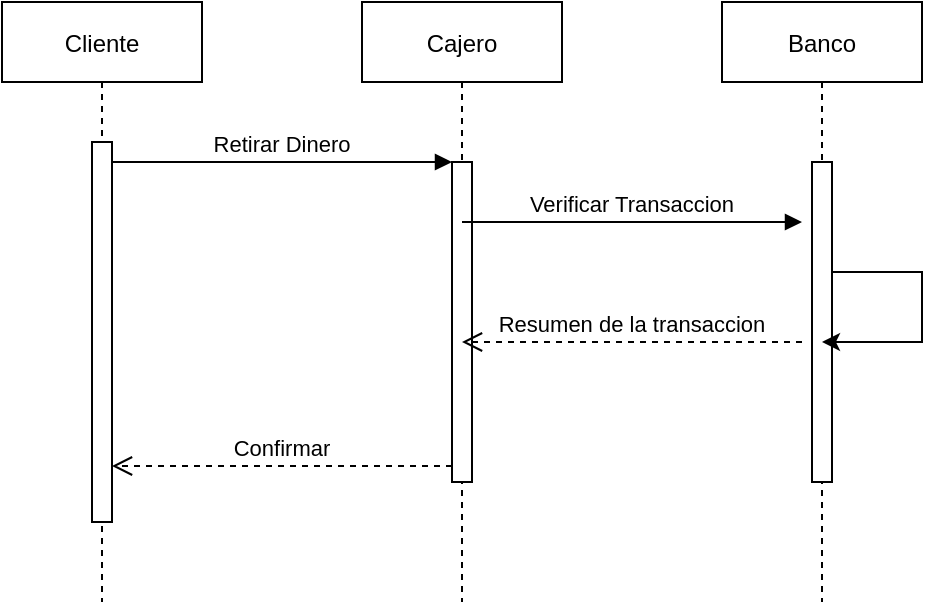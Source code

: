 <mxfile version="16.5.2" type="github">
  <diagram id="kgpKYQtTHZ0yAKxKKP6v" name="Page-1">
    <mxGraphModel dx="820" dy="521" grid="1" gridSize="10" guides="1" tooltips="1" connect="1" arrows="1" fold="1" page="1" pageScale="1" pageWidth="850" pageHeight="1100" math="0" shadow="0">
      <root>
        <mxCell id="0" />
        <mxCell id="1" parent="0" />
        <mxCell id="3nuBFxr9cyL0pnOWT2aG-1" value="Cliente" style="shape=umlLifeline;perimeter=lifelinePerimeter;container=1;collapsible=0;recursiveResize=0;rounded=0;shadow=0;strokeWidth=1;" parent="1" vertex="1">
          <mxGeometry x="120" y="80" width="100" height="300" as="geometry" />
        </mxCell>
        <mxCell id="3nuBFxr9cyL0pnOWT2aG-2" value="" style="points=[];perimeter=orthogonalPerimeter;rounded=0;shadow=0;strokeWidth=1;" parent="3nuBFxr9cyL0pnOWT2aG-1" vertex="1">
          <mxGeometry x="45" y="70" width="10" height="190" as="geometry" />
        </mxCell>
        <mxCell id="3nuBFxr9cyL0pnOWT2aG-5" value="Cajero" style="shape=umlLifeline;perimeter=lifelinePerimeter;container=1;collapsible=0;recursiveResize=0;rounded=0;shadow=0;strokeWidth=1;" parent="1" vertex="1">
          <mxGeometry x="300" y="80" width="100" height="300" as="geometry" />
        </mxCell>
        <mxCell id="3nuBFxr9cyL0pnOWT2aG-6" value="" style="points=[];perimeter=orthogonalPerimeter;rounded=0;shadow=0;strokeWidth=1;" parent="3nuBFxr9cyL0pnOWT2aG-5" vertex="1">
          <mxGeometry x="45" y="80" width="10" height="160" as="geometry" />
        </mxCell>
        <mxCell id="3nuBFxr9cyL0pnOWT2aG-7" value="Confirmar" style="verticalAlign=bottom;endArrow=open;dashed=1;endSize=8;exitX=0;exitY=0.95;shadow=0;strokeWidth=1;" parent="1" source="3nuBFxr9cyL0pnOWT2aG-6" target="3nuBFxr9cyL0pnOWT2aG-2" edge="1">
          <mxGeometry relative="1" as="geometry">
            <mxPoint x="275" y="236" as="targetPoint" />
          </mxGeometry>
        </mxCell>
        <mxCell id="3nuBFxr9cyL0pnOWT2aG-8" value="Retirar Dinero" style="verticalAlign=bottom;endArrow=block;entryX=0;entryY=0;shadow=0;strokeWidth=1;" parent="1" source="3nuBFxr9cyL0pnOWT2aG-2" target="3nuBFxr9cyL0pnOWT2aG-6" edge="1">
          <mxGeometry relative="1" as="geometry">
            <mxPoint x="275" y="160" as="sourcePoint" />
          </mxGeometry>
        </mxCell>
        <mxCell id="RAt4cGWNoX7PUecg4159-1" value="Banco" style="shape=umlLifeline;perimeter=lifelinePerimeter;container=1;collapsible=0;recursiveResize=0;rounded=0;shadow=0;strokeWidth=1;" vertex="1" parent="1">
          <mxGeometry x="480" y="80" width="100" height="300" as="geometry" />
        </mxCell>
        <mxCell id="RAt4cGWNoX7PUecg4159-2" value="" style="points=[];perimeter=orthogonalPerimeter;rounded=0;shadow=0;strokeWidth=1;" vertex="1" parent="RAt4cGWNoX7PUecg4159-1">
          <mxGeometry x="45" y="80" width="10" height="160" as="geometry" />
        </mxCell>
        <mxCell id="RAt4cGWNoX7PUecg4159-5" value="" style="endArrow=classic;html=1;rounded=0;" edge="1" parent="RAt4cGWNoX7PUecg4159-1" target="RAt4cGWNoX7PUecg4159-1">
          <mxGeometry width="50" height="50" relative="1" as="geometry">
            <mxPoint x="55" y="135" as="sourcePoint" />
            <mxPoint x="120" y="250" as="targetPoint" />
            <Array as="points">
              <mxPoint x="100" y="135" />
              <mxPoint x="100" y="170" />
            </Array>
          </mxGeometry>
        </mxCell>
        <mxCell id="RAt4cGWNoX7PUecg4159-3" value="Verificar Transaccion" style="verticalAlign=bottom;endArrow=block;entryX=0;entryY=0;shadow=0;strokeWidth=1;" edge="1" parent="1">
          <mxGeometry relative="1" as="geometry">
            <mxPoint x="350" y="190.0" as="sourcePoint" />
            <mxPoint x="520" y="190.0" as="targetPoint" />
          </mxGeometry>
        </mxCell>
        <mxCell id="RAt4cGWNoX7PUecg4159-4" value="Resumen de la transaccion" style="verticalAlign=bottom;endArrow=open;dashed=1;endSize=8;exitX=0;exitY=0.95;shadow=0;strokeWidth=1;" edge="1" parent="1">
          <mxGeometry relative="1" as="geometry">
            <mxPoint x="350" y="250.0" as="targetPoint" />
            <mxPoint x="520" y="250.0" as="sourcePoint" />
          </mxGeometry>
        </mxCell>
      </root>
    </mxGraphModel>
  </diagram>
</mxfile>
